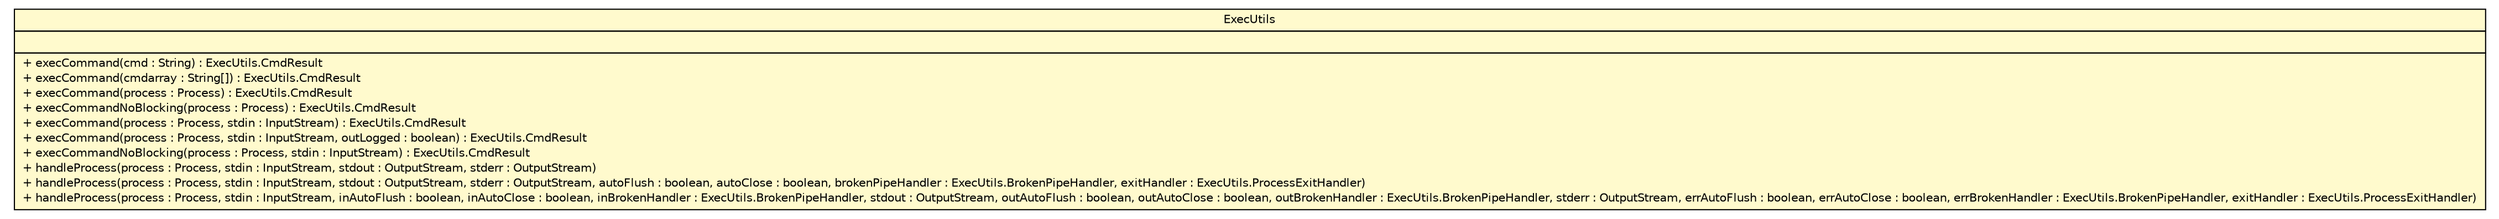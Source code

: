 #!/usr/local/bin/dot
#
# Class diagram 
# Generated by UMLGraph version R5_6 (http://www.umlgraph.org/)
#

digraph G {
	edge [fontname="Helvetica",fontsize=10,labelfontname="Helvetica",labelfontsize=10];
	node [fontname="Helvetica",fontsize=10,shape=plaintext];
	nodesep=0.25;
	ranksep=0.5;
	// sorcer.util.exec.ExecUtils
	c218519 [label=<<table title="sorcer.util.exec.ExecUtils" border="0" cellborder="1" cellspacing="0" cellpadding="2" port="p" bgcolor="lemonChiffon" href="./ExecUtils.html">
		<tr><td><table border="0" cellspacing="0" cellpadding="1">
<tr><td align="center" balign="center"> ExecUtils </td></tr>
		</table></td></tr>
		<tr><td><table border="0" cellspacing="0" cellpadding="1">
<tr><td align="left" balign="left">  </td></tr>
		</table></td></tr>
		<tr><td><table border="0" cellspacing="0" cellpadding="1">
<tr><td align="left" balign="left"> + execCommand(cmd : String) : ExecUtils.CmdResult </td></tr>
<tr><td align="left" balign="left"> + execCommand(cmdarray : String[]) : ExecUtils.CmdResult </td></tr>
<tr><td align="left" balign="left"> + execCommand(process : Process) : ExecUtils.CmdResult </td></tr>
<tr><td align="left" balign="left"> + execCommandNoBlocking(process : Process) : ExecUtils.CmdResult </td></tr>
<tr><td align="left" balign="left"> + execCommand(process : Process, stdin : InputStream) : ExecUtils.CmdResult </td></tr>
<tr><td align="left" balign="left"> + execCommand(process : Process, stdin : InputStream, outLogged : boolean) : ExecUtils.CmdResult </td></tr>
<tr><td align="left" balign="left"> + execCommandNoBlocking(process : Process, stdin : InputStream) : ExecUtils.CmdResult </td></tr>
<tr><td align="left" balign="left"> + handleProcess(process : Process, stdin : InputStream, stdout : OutputStream, stderr : OutputStream) </td></tr>
<tr><td align="left" balign="left"> + handleProcess(process : Process, stdin : InputStream, stdout : OutputStream, stderr : OutputStream, autoFlush : boolean, autoClose : boolean, brokenPipeHandler : ExecUtils.BrokenPipeHandler, exitHandler : ExecUtils.ProcessExitHandler) </td></tr>
<tr><td align="left" balign="left"> + handleProcess(process : Process, stdin : InputStream, inAutoFlush : boolean, inAutoClose : boolean, inBrokenHandler : ExecUtils.BrokenPipeHandler, stdout : OutputStream, outAutoFlush : boolean, outAutoClose : boolean, outBrokenHandler : ExecUtils.BrokenPipeHandler, stderr : OutputStream, errAutoFlush : boolean, errAutoClose : boolean, errBrokenHandler : ExecUtils.BrokenPipeHandler, exitHandler : ExecUtils.ProcessExitHandler) </td></tr>
		</table></td></tr>
		</table>>, URL="./ExecUtils.html", fontname="Helvetica", fontcolor="black", fontsize=10.0];
}

